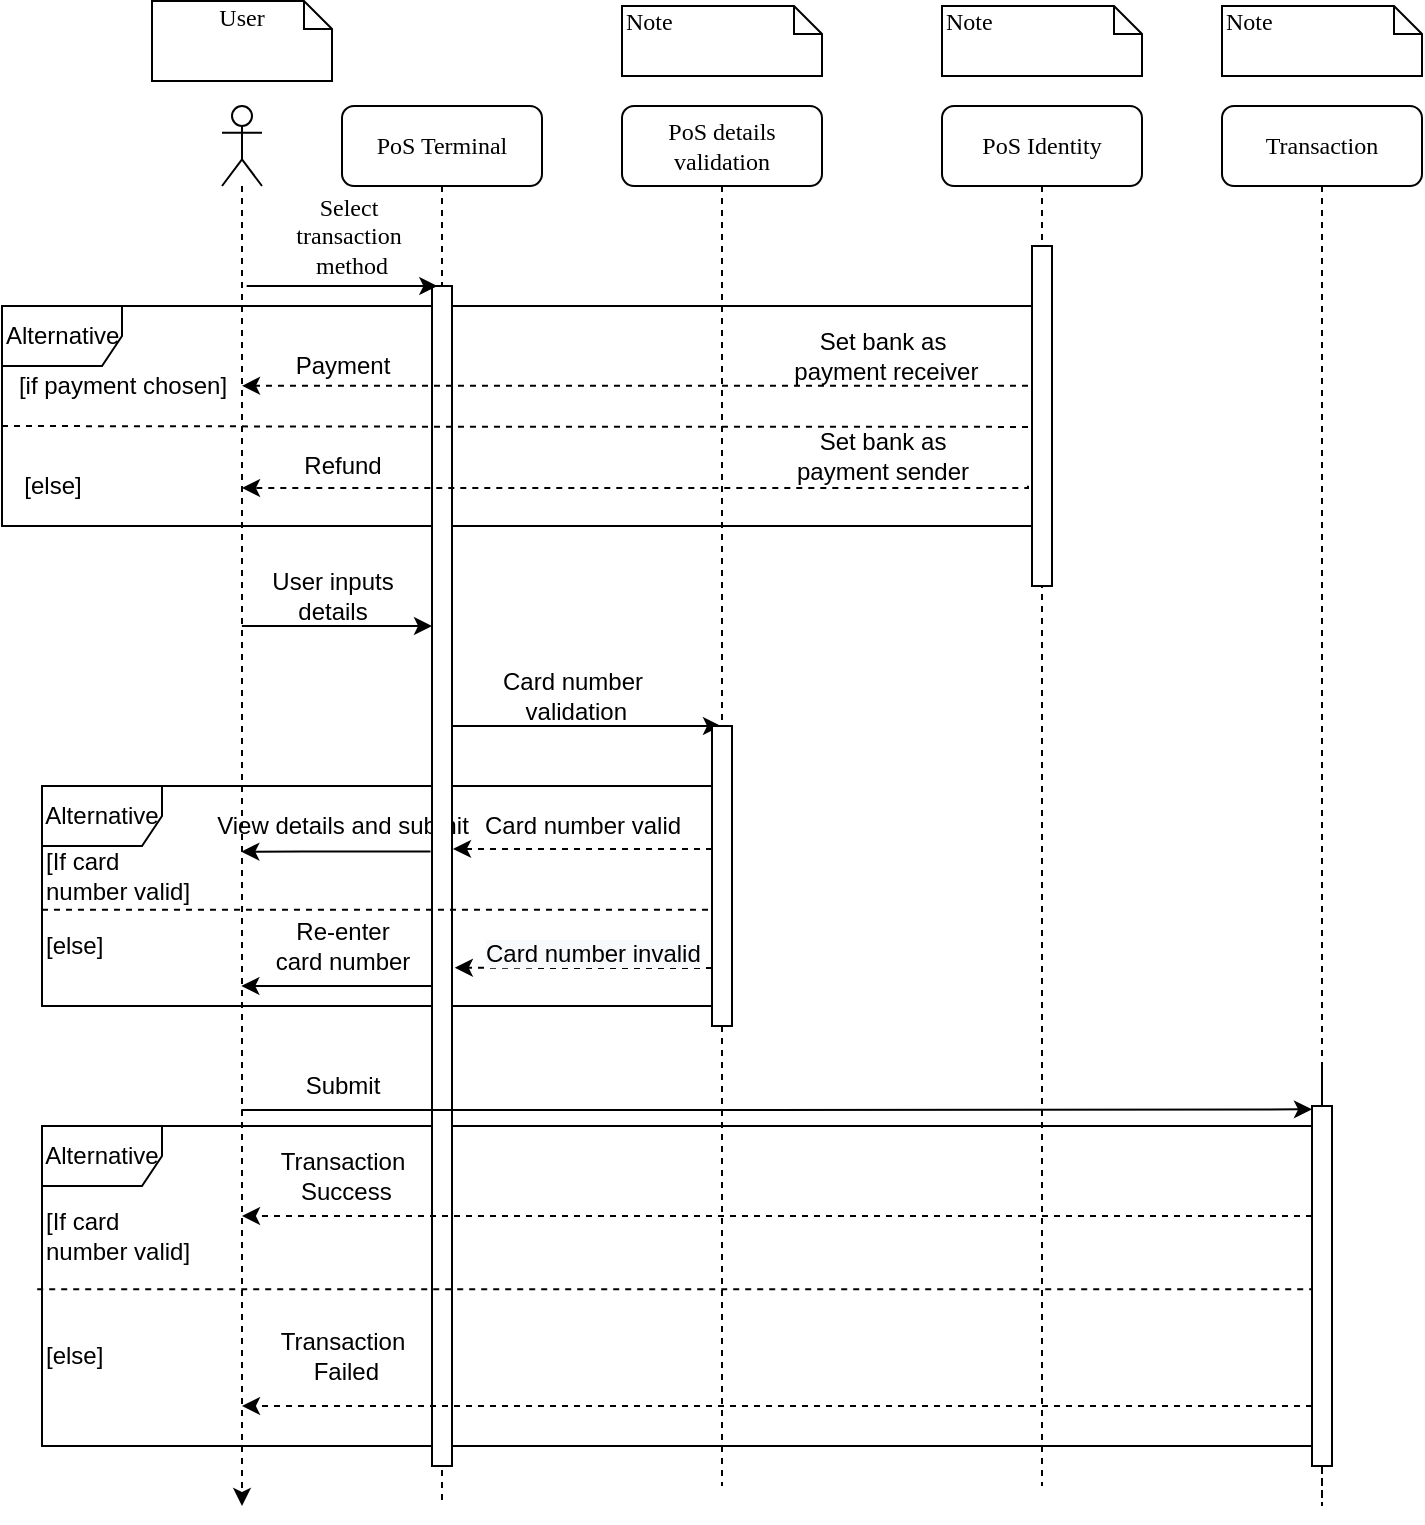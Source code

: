 <mxfile version="15.7.3" type="device"><diagram name="Page-1" id="13e1069c-82ec-6db2-03f1-153e76fe0fe0"><mxGraphModel dx="1950" dy="703" grid="1" gridSize="10" guides="1" tooltips="1" connect="1" arrows="1" fold="1" page="1" pageScale="1" pageWidth="1100" pageHeight="850" background="none" math="0" shadow="0"><root><mxCell id="0"/><mxCell id="1" parent="0"/><mxCell id="g32MehKwc59yKwNpWpvQ-69" value="Alternative" style="shape=umlFrame;whiteSpace=wrap;html=1;width=60;height=30;" vertex="1" parent="1"><mxGeometry x="-50" y="590" width="640" height="160" as="geometry"/></mxCell><mxCell id="g32MehKwc59yKwNpWpvQ-41" value="Alternative" style="shape=umlFrame;whiteSpace=wrap;html=1;align=left;" vertex="1" parent="1"><mxGeometry x="-70" y="180" width="520" height="110" as="geometry"/></mxCell><mxCell id="g32MehKwc59yKwNpWpvQ-23" value="Alternative" style="shape=umlFrame;whiteSpace=wrap;html=1;width=60;height=30;" vertex="1" parent="1"><mxGeometry x="-50" y="420" width="340" height="110" as="geometry"/></mxCell><mxCell id="g32MehKwc59yKwNpWpvQ-61" style="edgeStyle=orthogonalEdgeStyle;rounded=0;orthogonalLoop=1;jettySize=auto;html=1;dashed=1;endArrow=none;endFill=0;" edge="1" parent="1" source="7baba1c4bc27f4b0-3"><mxGeometry relative="1" as="geometry"><mxPoint x="450" y="770.0" as="targetPoint"/></mxGeometry></mxCell><mxCell id="7baba1c4bc27f4b0-3" value="&lt;span&gt;PoS Identity&lt;/span&gt;" style="shape=umlLifeline;perimeter=lifelinePerimeter;whiteSpace=wrap;html=1;container=1;collapsible=0;recursiveResize=0;outlineConnect=0;rounded=1;shadow=0;comic=0;labelBackgroundColor=none;strokeWidth=1;fontFamily=Verdana;fontSize=12;align=center;" parent="1" vertex="1"><mxGeometry x="400" y="80" width="100" height="580" as="geometry"/></mxCell><mxCell id="7baba1c4bc27f4b0-13" value="" style="html=1;points=[];perimeter=orthogonalPerimeter;rounded=0;shadow=0;comic=0;labelBackgroundColor=none;strokeWidth=1;fontFamily=Verdana;fontSize=12;align=center;" parent="7baba1c4bc27f4b0-3" vertex="1"><mxGeometry x="45" y="70" width="10" height="170" as="geometry"/></mxCell><mxCell id="7baba1c4bc27f4b0-4" value="Transaction" style="shape=umlLifeline;perimeter=lifelinePerimeter;whiteSpace=wrap;html=1;container=1;collapsible=0;recursiveResize=0;outlineConnect=0;rounded=1;shadow=0;comic=0;labelBackgroundColor=none;strokeWidth=1;fontFamily=Verdana;fontSize=12;align=center;" parent="1" vertex="1"><mxGeometry x="540" y="80" width="100" height="680" as="geometry"/></mxCell><mxCell id="7baba1c4bc27f4b0-8" value="PoS Terminal" style="shape=umlLifeline;perimeter=lifelinePerimeter;whiteSpace=wrap;html=1;container=1;collapsible=0;recursiveResize=0;outlineConnect=0;rounded=1;shadow=0;comic=0;labelBackgroundColor=none;strokeWidth=1;fontFamily=Verdana;fontSize=12;align=center;" parent="1" vertex="1"><mxGeometry x="100" y="80" width="100" height="700" as="geometry"/></mxCell><mxCell id="g32MehKwc59yKwNpWpvQ-13" style="edgeStyle=orthogonalEdgeStyle;rounded=0;orthogonalLoop=1;jettySize=auto;html=1;" edge="1" parent="7baba1c4bc27f4b0-8"><mxGeometry relative="1" as="geometry"><mxPoint x="-50.071" y="260.029" as="sourcePoint"/><mxPoint x="45" y="260.029" as="targetPoint"/><Array as="points"><mxPoint x="-20" y="260"/><mxPoint x="-20" y="260"/></Array></mxGeometry></mxCell><mxCell id="g32MehKwc59yKwNpWpvQ-14" value="User inputs&lt;br&gt;details" style="text;html=1;align=center;verticalAlign=middle;resizable=0;points=[];autosize=1;strokeColor=none;fillColor=none;" vertex="1" parent="7baba1c4bc27f4b0-8"><mxGeometry x="-45" y="230.0" width="80" height="30" as="geometry"/></mxCell><mxCell id="g32MehKwc59yKwNpWpvQ-31" value="View details and submit" style="text;html=1;align=center;verticalAlign=middle;resizable=0;points=[];autosize=1;strokeColor=none;fillColor=none;" vertex="1" parent="7baba1c4bc27f4b0-8"><mxGeometry x="-70" y="350" width="140" height="20" as="geometry"/></mxCell><mxCell id="g32MehKwc59yKwNpWpvQ-38" value="Refund" style="text;html=1;align=center;verticalAlign=middle;resizable=0;points=[];autosize=1;strokeColor=none;fillColor=none;" vertex="1" parent="7baba1c4bc27f4b0-8"><mxGeometry x="-25" y="170" width="50" height="20" as="geometry"/></mxCell><mxCell id="g32MehKwc59yKwNpWpvQ-36" value="Payment" style="text;html=1;align=center;verticalAlign=middle;resizable=0;points=[];autosize=1;strokeColor=none;fillColor=none;" vertex="1" parent="7baba1c4bc27f4b0-8"><mxGeometry x="-30" y="120" width="60" height="20" as="geometry"/></mxCell><mxCell id="7baba1c4bc27f4b0-9" value="" style="html=1;points=[];perimeter=orthogonalPerimeter;rounded=0;shadow=0;comic=0;labelBackgroundColor=none;strokeWidth=1;fontFamily=Verdana;fontSize=12;align=center;" parent="7baba1c4bc27f4b0-8" vertex="1"><mxGeometry x="45" y="90" width="10" height="590" as="geometry"/></mxCell><mxCell id="7baba1c4bc27f4b0-40" value="&lt;div&gt;&lt;span&gt;User&lt;/span&gt;&lt;br&gt;&lt;/div&gt;" style="shape=note;whiteSpace=wrap;html=1;size=14;verticalAlign=top;align=center;spacingTop=-6;rounded=0;shadow=0;comic=0;labelBackgroundColor=none;strokeWidth=1;fontFamily=Verdana;fontSize=12" parent="1" vertex="1"><mxGeometry x="5" y="27.5" width="90" height="40" as="geometry"/></mxCell><mxCell id="7baba1c4bc27f4b0-41" value="Note" style="shape=note;whiteSpace=wrap;html=1;size=14;verticalAlign=top;align=left;spacingTop=-6;rounded=0;shadow=0;comic=0;labelBackgroundColor=none;strokeWidth=1;fontFamily=Verdana;fontSize=12" parent="1" vertex="1"><mxGeometry x="240" y="30" width="100" height="35" as="geometry"/></mxCell><mxCell id="7baba1c4bc27f4b0-42" value="Note" style="shape=note;whiteSpace=wrap;html=1;size=14;verticalAlign=top;align=left;spacingTop=-6;rounded=0;shadow=0;comic=0;labelBackgroundColor=none;strokeWidth=1;fontFamily=Verdana;fontSize=12" parent="1" vertex="1"><mxGeometry x="400" y="30" width="100" height="35" as="geometry"/></mxCell><mxCell id="7baba1c4bc27f4b0-43" value="Note" style="shape=note;whiteSpace=wrap;html=1;size=14;verticalAlign=top;align=left;spacingTop=-6;rounded=0;shadow=0;comic=0;labelBackgroundColor=none;strokeWidth=1;fontFamily=Verdana;fontSize=12" parent="1" vertex="1"><mxGeometry x="540" y="30" width="100" height="35" as="geometry"/></mxCell><mxCell id="g32MehKwc59yKwNpWpvQ-55" style="edgeStyle=orthogonalEdgeStyle;rounded=0;orthogonalLoop=1;jettySize=auto;html=1;dashed=1;endArrow=classic;endFill=1;" edge="1" parent="1" source="g32MehKwc59yKwNpWpvQ-2"><mxGeometry relative="1" as="geometry"><mxPoint x="50" y="780.0" as="targetPoint"/></mxGeometry></mxCell><mxCell id="g32MehKwc59yKwNpWpvQ-2" value="" style="shape=umlLifeline;participant=umlActor;perimeter=lifelinePerimeter;whiteSpace=wrap;html=1;container=1;collapsible=0;recursiveResize=0;verticalAlign=top;spacingTop=36;outlineConnect=0;" vertex="1" parent="1"><mxGeometry x="40" y="80" width="20" height="520" as="geometry"/></mxCell><mxCell id="g32MehKwc59yKwNpWpvQ-15" style="edgeStyle=orthogonalEdgeStyle;rounded=0;orthogonalLoop=1;jettySize=auto;html=1;" edge="1" parent="1"><mxGeometry relative="1" as="geometry"><mxPoint x="155" y="390.0" as="sourcePoint"/><mxPoint x="289.5" y="390.0" as="targetPoint"/><Array as="points"><mxPoint x="230" y="390"/><mxPoint x="230" y="390"/></Array></mxGeometry></mxCell><mxCell id="g32MehKwc59yKwNpWpvQ-16" value="Card number&lt;br&gt;&amp;nbsp;validation" style="text;html=1;align=center;verticalAlign=middle;resizable=0;points=[];autosize=1;strokeColor=none;fillColor=none;" vertex="1" parent="1"><mxGeometry x="170" y="360" width="90" height="30" as="geometry"/></mxCell><mxCell id="g32MehKwc59yKwNpWpvQ-17" style="edgeStyle=orthogonalEdgeStyle;rounded=0;orthogonalLoop=1;jettySize=auto;html=1;entryX=1.049;entryY=0.526;entryDx=0;entryDy=0;entryPerimeter=0;dashed=1;" edge="1" parent="1" source="7baba1c4bc27f4b0-10"><mxGeometry relative="1" as="geometry"><mxPoint x="155.49" y="451.44" as="targetPoint"/><Array as="points"><mxPoint x="290" y="451"/><mxPoint x="190" y="451"/></Array></mxGeometry></mxCell><mxCell id="g32MehKwc59yKwNpWpvQ-18" value="Card number valid" style="text;html=1;align=center;verticalAlign=middle;resizable=0;points=[];autosize=1;strokeColor=none;fillColor=none;" vertex="1" parent="1"><mxGeometry x="165" y="430" width="110" height="20" as="geometry"/></mxCell><mxCell id="g32MehKwc59yKwNpWpvQ-21" style="edgeStyle=orthogonalEdgeStyle;rounded=0;orthogonalLoop=1;jettySize=auto;html=1;entryX=1.14;entryY=0.661;entryDx=0;entryDy=0;entryPerimeter=0;dashed=1;" edge="1" parent="1" source="7baba1c4bc27f4b0-10"><mxGeometry relative="1" as="geometry"><mxPoint x="156.4" y="510.84" as="targetPoint"/><Array as="points"><mxPoint x="220" y="511"/><mxPoint x="220" y="511"/></Array></mxGeometry></mxCell><mxCell id="g32MehKwc59yKwNpWpvQ-22" value="&lt;span style=&quot;color: rgb(0 , 0 , 0) ; font-family: &amp;#34;helvetica&amp;#34; ; font-size: 12px ; font-style: normal ; font-weight: 400 ; letter-spacing: normal ; text-align: center ; text-indent: 0px ; text-transform: none ; word-spacing: 0px ; background-color: rgb(248 , 249 , 250) ; display: inline ; float: none&quot;&gt;Card number invalid&lt;/span&gt;" style="text;whiteSpace=wrap;html=1;" vertex="1" parent="1"><mxGeometry x="170" y="490" width="120" height="30" as="geometry"/></mxCell><mxCell id="g32MehKwc59yKwNpWpvQ-24" value="" style="endArrow=none;dashed=1;html=1;rounded=0;exitX=0;exitY=1.064;exitDx=0;exitDy=0;exitPerimeter=0;" edge="1" parent="1" source="g32MehKwc59yKwNpWpvQ-25" target="7baba1c4bc27f4b0-10"><mxGeometry width="50" height="50" relative="1" as="geometry"><mxPoint x="230" y="530" as="sourcePoint"/><mxPoint x="280" y="480" as="targetPoint"/></mxGeometry></mxCell><mxCell id="g32MehKwc59yKwNpWpvQ-62" style="edgeStyle=orthogonalEdgeStyle;rounded=0;orthogonalLoop=1;jettySize=auto;html=1;dashed=1;endArrow=none;endFill=0;" edge="1" parent="1" source="7baba1c4bc27f4b0-2"><mxGeometry relative="1" as="geometry"><mxPoint x="290" y="770.0" as="targetPoint"/></mxGeometry></mxCell><mxCell id="7baba1c4bc27f4b0-2" value="PoS details validation" style="shape=umlLifeline;perimeter=lifelinePerimeter;whiteSpace=wrap;html=1;container=1;collapsible=0;recursiveResize=0;outlineConnect=0;rounded=1;shadow=0;comic=0;labelBackgroundColor=none;strokeWidth=1;fontFamily=Verdana;fontSize=12;align=center;" parent="1" vertex="1"><mxGeometry x="240" y="80" width="100" height="580" as="geometry"/></mxCell><mxCell id="7baba1c4bc27f4b0-10" value="" style="html=1;points=[];perimeter=orthogonalPerimeter;rounded=0;shadow=0;comic=0;labelBackgroundColor=none;strokeWidth=1;fontFamily=Verdana;fontSize=12;align=center;" parent="7baba1c4bc27f4b0-2" vertex="1"><mxGeometry x="45" y="310" width="10" height="150" as="geometry"/></mxCell><mxCell id="g32MehKwc59yKwNpWpvQ-25" value="[If card &lt;br&gt;number valid]" style="text;html=1;align=left;verticalAlign=middle;resizable=0;points=[];autosize=1;strokeColor=none;fillColor=none;" vertex="1" parent="1"><mxGeometry x="-50" y="450" width="90" height="30" as="geometry"/></mxCell><mxCell id="g32MehKwc59yKwNpWpvQ-26" value="[else]" style="text;html=1;align=left;verticalAlign=middle;resizable=0;points=[];autosize=1;strokeColor=none;fillColor=none;" vertex="1" parent="1"><mxGeometry x="-50" y="490" width="40" height="20" as="geometry"/></mxCell><mxCell id="g32MehKwc59yKwNpWpvQ-27" style="edgeStyle=orthogonalEdgeStyle;rounded=0;orthogonalLoop=1;jettySize=auto;html=1;" edge="1" parent="1"><mxGeometry relative="1" as="geometry"><mxPoint x="145" y="520.0" as="sourcePoint"/><mxPoint x="49.667" y="520.0" as="targetPoint"/><Array as="points"><mxPoint x="120" y="520"/><mxPoint x="120" y="520"/></Array></mxGeometry></mxCell><mxCell id="g32MehKwc59yKwNpWpvQ-28" value="Re-enter &lt;br&gt;card number" style="text;html=1;align=center;verticalAlign=middle;resizable=0;points=[];autosize=1;strokeColor=none;fillColor=none;" vertex="1" parent="1"><mxGeometry x="60" y="485" width="80" height="30" as="geometry"/></mxCell><mxCell id="g32MehKwc59yKwNpWpvQ-30" style="edgeStyle=orthogonalEdgeStyle;rounded=0;orthogonalLoop=1;jettySize=auto;html=1;exitX=-0.074;exitY=0.529;exitDx=0;exitDy=0;exitPerimeter=0;" edge="1" parent="1"><mxGeometry relative="1" as="geometry"><mxPoint x="144.26" y="452.76" as="sourcePoint"/><mxPoint x="49.667" y="452.833" as="targetPoint"/><Array as="points"><mxPoint x="80" y="453"/><mxPoint x="80" y="453"/></Array></mxGeometry></mxCell><mxCell id="g32MehKwc59yKwNpWpvQ-4" value="" style="endArrow=classic;html=1;rounded=0;" edge="1" parent="1"><mxGeometry width="50" height="50" relative="1" as="geometry"><mxPoint x="52.337" y="170.0" as="sourcePoint"/><mxPoint x="147.67" y="170.0" as="targetPoint"/></mxGeometry></mxCell><mxCell id="g32MehKwc59yKwNpWpvQ-3" value="&lt;span style=&quot;font-family: &amp;#34;verdana&amp;#34;&quot;&gt;Select&lt;/span&gt;&lt;br style=&quot;font-family: &amp;#34;verdana&amp;#34;&quot;&gt;&lt;span style=&quot;font-family: &amp;#34;verdana&amp;#34;&quot;&gt;transaction&lt;/span&gt;&lt;br style=&quot;font-family: &amp;#34;verdana&amp;#34;&quot;&gt;&lt;span style=&quot;font-family: &amp;#34;verdana&amp;#34;&quot;&gt;&amp;nbsp;method&lt;/span&gt;" style="text;html=1;align=center;verticalAlign=middle;resizable=0;points=[];autosize=1;strokeColor=none;fillColor=none;" vertex="1" parent="1"><mxGeometry x="62.67" y="120" width="80" height="50" as="geometry"/></mxCell><mxCell id="g32MehKwc59yKwNpWpvQ-35" style="edgeStyle=orthogonalEdgeStyle;rounded=0;orthogonalLoop=1;jettySize=auto;html=1;dashed=1;exitX=-0.2;exitY=0.411;exitDx=0;exitDy=0;exitPerimeter=0;" edge="1" parent="1" source="7baba1c4bc27f4b0-13" target="g32MehKwc59yKwNpWpvQ-2"><mxGeometry relative="1" as="geometry"><Array as="points"><mxPoint x="160" y="220"/><mxPoint x="160" y="220"/></Array></mxGeometry></mxCell><mxCell id="g32MehKwc59yKwNpWpvQ-37" style="edgeStyle=orthogonalEdgeStyle;rounded=0;orthogonalLoop=1;jettySize=auto;html=1;dashed=1;exitX=-0.2;exitY=0.705;exitDx=0;exitDy=0;exitPerimeter=0;" edge="1" parent="1" source="7baba1c4bc27f4b0-13" target="g32MehKwc59yKwNpWpvQ-2"><mxGeometry relative="1" as="geometry"><Array as="points"><mxPoint x="443" y="271"/></Array></mxGeometry></mxCell><mxCell id="g32MehKwc59yKwNpWpvQ-40" style="edgeStyle=orthogonalEdgeStyle;rounded=0;orthogonalLoop=1;jettySize=auto;html=1;dashed=1;exitX=-0.2;exitY=0.532;exitDx=0;exitDy=0;exitPerimeter=0;endArrow=none;endFill=0;" edge="1" parent="1" source="7baba1c4bc27f4b0-13"><mxGeometry relative="1" as="geometry"><mxPoint x="-70" y="240" as="targetPoint"/></mxGeometry></mxCell><mxCell id="g32MehKwc59yKwNpWpvQ-42" value="Set bank as&lt;br&gt;&amp;nbsp;payment receiver" style="text;html=1;align=center;verticalAlign=middle;resizable=0;points=[];autosize=1;strokeColor=none;fillColor=none;" vertex="1" parent="1"><mxGeometry x="315" y="190" width="110" height="30" as="geometry"/></mxCell><mxCell id="g32MehKwc59yKwNpWpvQ-43" value="Set bank as&lt;br&gt;payment sender" style="text;html=1;align=center;verticalAlign=middle;resizable=0;points=[];autosize=1;strokeColor=none;fillColor=none;" vertex="1" parent="1"><mxGeometry x="320" y="240" width="100" height="30" as="geometry"/></mxCell><mxCell id="g32MehKwc59yKwNpWpvQ-44" value="[if payment chosen]" style="text;html=1;align=center;verticalAlign=middle;resizable=0;points=[];autosize=1;strokeColor=none;fillColor=none;" vertex="1" parent="1"><mxGeometry x="-70" y="210" width="120" height="20" as="geometry"/></mxCell><mxCell id="g32MehKwc59yKwNpWpvQ-45" value="[else]" style="text;html=1;align=center;verticalAlign=middle;resizable=0;points=[];autosize=1;strokeColor=none;fillColor=none;" vertex="1" parent="1"><mxGeometry x="-65" y="260" width="40" height="20" as="geometry"/></mxCell><mxCell id="g32MehKwc59yKwNpWpvQ-50" value="" style="edgeStyle=orthogonalEdgeStyle;rounded=0;orthogonalLoop=1;jettySize=auto;html=1;dashed=1;endArrow=none;endFill=0;" edge="1" parent="1" source="7baba1c4bc27f4b0-4" target="g32MehKwc59yKwNpWpvQ-49"><mxGeometry relative="1" as="geometry"><mxPoint x="590" y="710.0" as="targetPoint"/><mxPoint x="589.324" y="660.0" as="sourcePoint"/></mxGeometry></mxCell><mxCell id="g32MehKwc59yKwNpWpvQ-49" value="" style="html=1;points=[];perimeter=orthogonalPerimeter;rounded=0;shadow=0;comic=0;labelBackgroundColor=none;strokeWidth=1;fontFamily=Verdana;fontSize=12;align=center;" vertex="1" parent="1"><mxGeometry x="585" y="580" width="10" height="180" as="geometry"/></mxCell><mxCell id="g32MehKwc59yKwNpWpvQ-52" style="edgeStyle=orthogonalEdgeStyle;rounded=0;orthogonalLoop=1;jettySize=auto;html=1;entryX=0.035;entryY=0.012;entryDx=0;entryDy=0;entryPerimeter=0;endArrow=classic;endFill=1;" edge="1" parent="1"><mxGeometry relative="1" as="geometry"><mxPoint x="49.65" y="582" as="sourcePoint"/><mxPoint x="585.0" y="581.68" as="targetPoint"/><Array as="points"><mxPoint x="249.65" y="582"/><mxPoint x="249.65" y="582"/></Array></mxGeometry></mxCell><mxCell id="g32MehKwc59yKwNpWpvQ-56" value="Submit" style="text;html=1;align=center;verticalAlign=middle;resizable=0;points=[];autosize=1;strokeColor=none;fillColor=none;" vertex="1" parent="1"><mxGeometry x="74.65" y="560" width="50" height="20" as="geometry"/></mxCell><mxCell id="g32MehKwc59yKwNpWpvQ-67" value="Transaction&lt;br&gt;&amp;nbsp;Success" style="text;html=1;align=center;verticalAlign=middle;resizable=0;points=[];autosize=1;strokeColor=none;fillColor=none;" vertex="1" parent="1"><mxGeometry x="60" y="600" width="80" height="30" as="geometry"/></mxCell><mxCell id="g32MehKwc59yKwNpWpvQ-66" style="edgeStyle=orthogonalEdgeStyle;rounded=0;orthogonalLoop=1;jettySize=auto;html=1;dashed=1;endArrow=classic;endFill=1;" edge="1" parent="1"><mxGeometry relative="1" as="geometry"><mxPoint x="50" y="635" as="targetPoint"/><mxPoint x="585" y="635.0" as="sourcePoint"/><Array as="points"><mxPoint x="460" y="635"/><mxPoint x="460" y="635"/></Array></mxGeometry></mxCell><mxCell id="g32MehKwc59yKwNpWpvQ-68" value="Transaction&lt;br&gt;&amp;nbsp;Failed" style="text;html=1;align=center;verticalAlign=middle;resizable=0;points=[];autosize=1;strokeColor=none;fillColor=none;" vertex="1" parent="1"><mxGeometry x="60" y="690" width="80" height="30" as="geometry"/></mxCell><mxCell id="g32MehKwc59yKwNpWpvQ-64" style="edgeStyle=orthogonalEdgeStyle;rounded=0;orthogonalLoop=1;jettySize=auto;html=1;dashed=1;endArrow=none;endFill=0;entryX=-0.006;entryY=0.51;entryDx=0;entryDy=0;entryPerimeter=0;" edge="1" parent="1" target="g32MehKwc59yKwNpWpvQ-69"><mxGeometry relative="1" as="geometry"><mxPoint x="50" y="670" as="targetPoint"/><mxPoint x="585" y="670.0" as="sourcePoint"/><Array as="points"><mxPoint x="585" y="672"/></Array></mxGeometry></mxCell><mxCell id="g32MehKwc59yKwNpWpvQ-65" style="edgeStyle=orthogonalEdgeStyle;rounded=0;orthogonalLoop=1;jettySize=auto;html=1;dashed=1;endArrow=classic;endFill=1;" edge="1" parent="1"><mxGeometry relative="1" as="geometry"><mxPoint x="50" y="730.0" as="targetPoint"/><mxPoint x="585" y="730.0" as="sourcePoint"/><Array as="points"><mxPoint x="450" y="730"/><mxPoint x="450" y="730"/></Array></mxGeometry></mxCell><mxCell id="g32MehKwc59yKwNpWpvQ-70" value="[If card &lt;br&gt;number valid]" style="text;html=1;align=left;verticalAlign=middle;resizable=0;points=[];autosize=1;strokeColor=none;fillColor=none;" vertex="1" parent="1"><mxGeometry x="-50" y="630" width="90" height="30" as="geometry"/></mxCell><mxCell id="g32MehKwc59yKwNpWpvQ-71" value="[else]" style="text;html=1;align=left;verticalAlign=middle;resizable=0;points=[];autosize=1;strokeColor=none;fillColor=none;" vertex="1" parent="1"><mxGeometry x="-50" y="695" width="40" height="20" as="geometry"/></mxCell></root></mxGraphModel></diagram></mxfile>